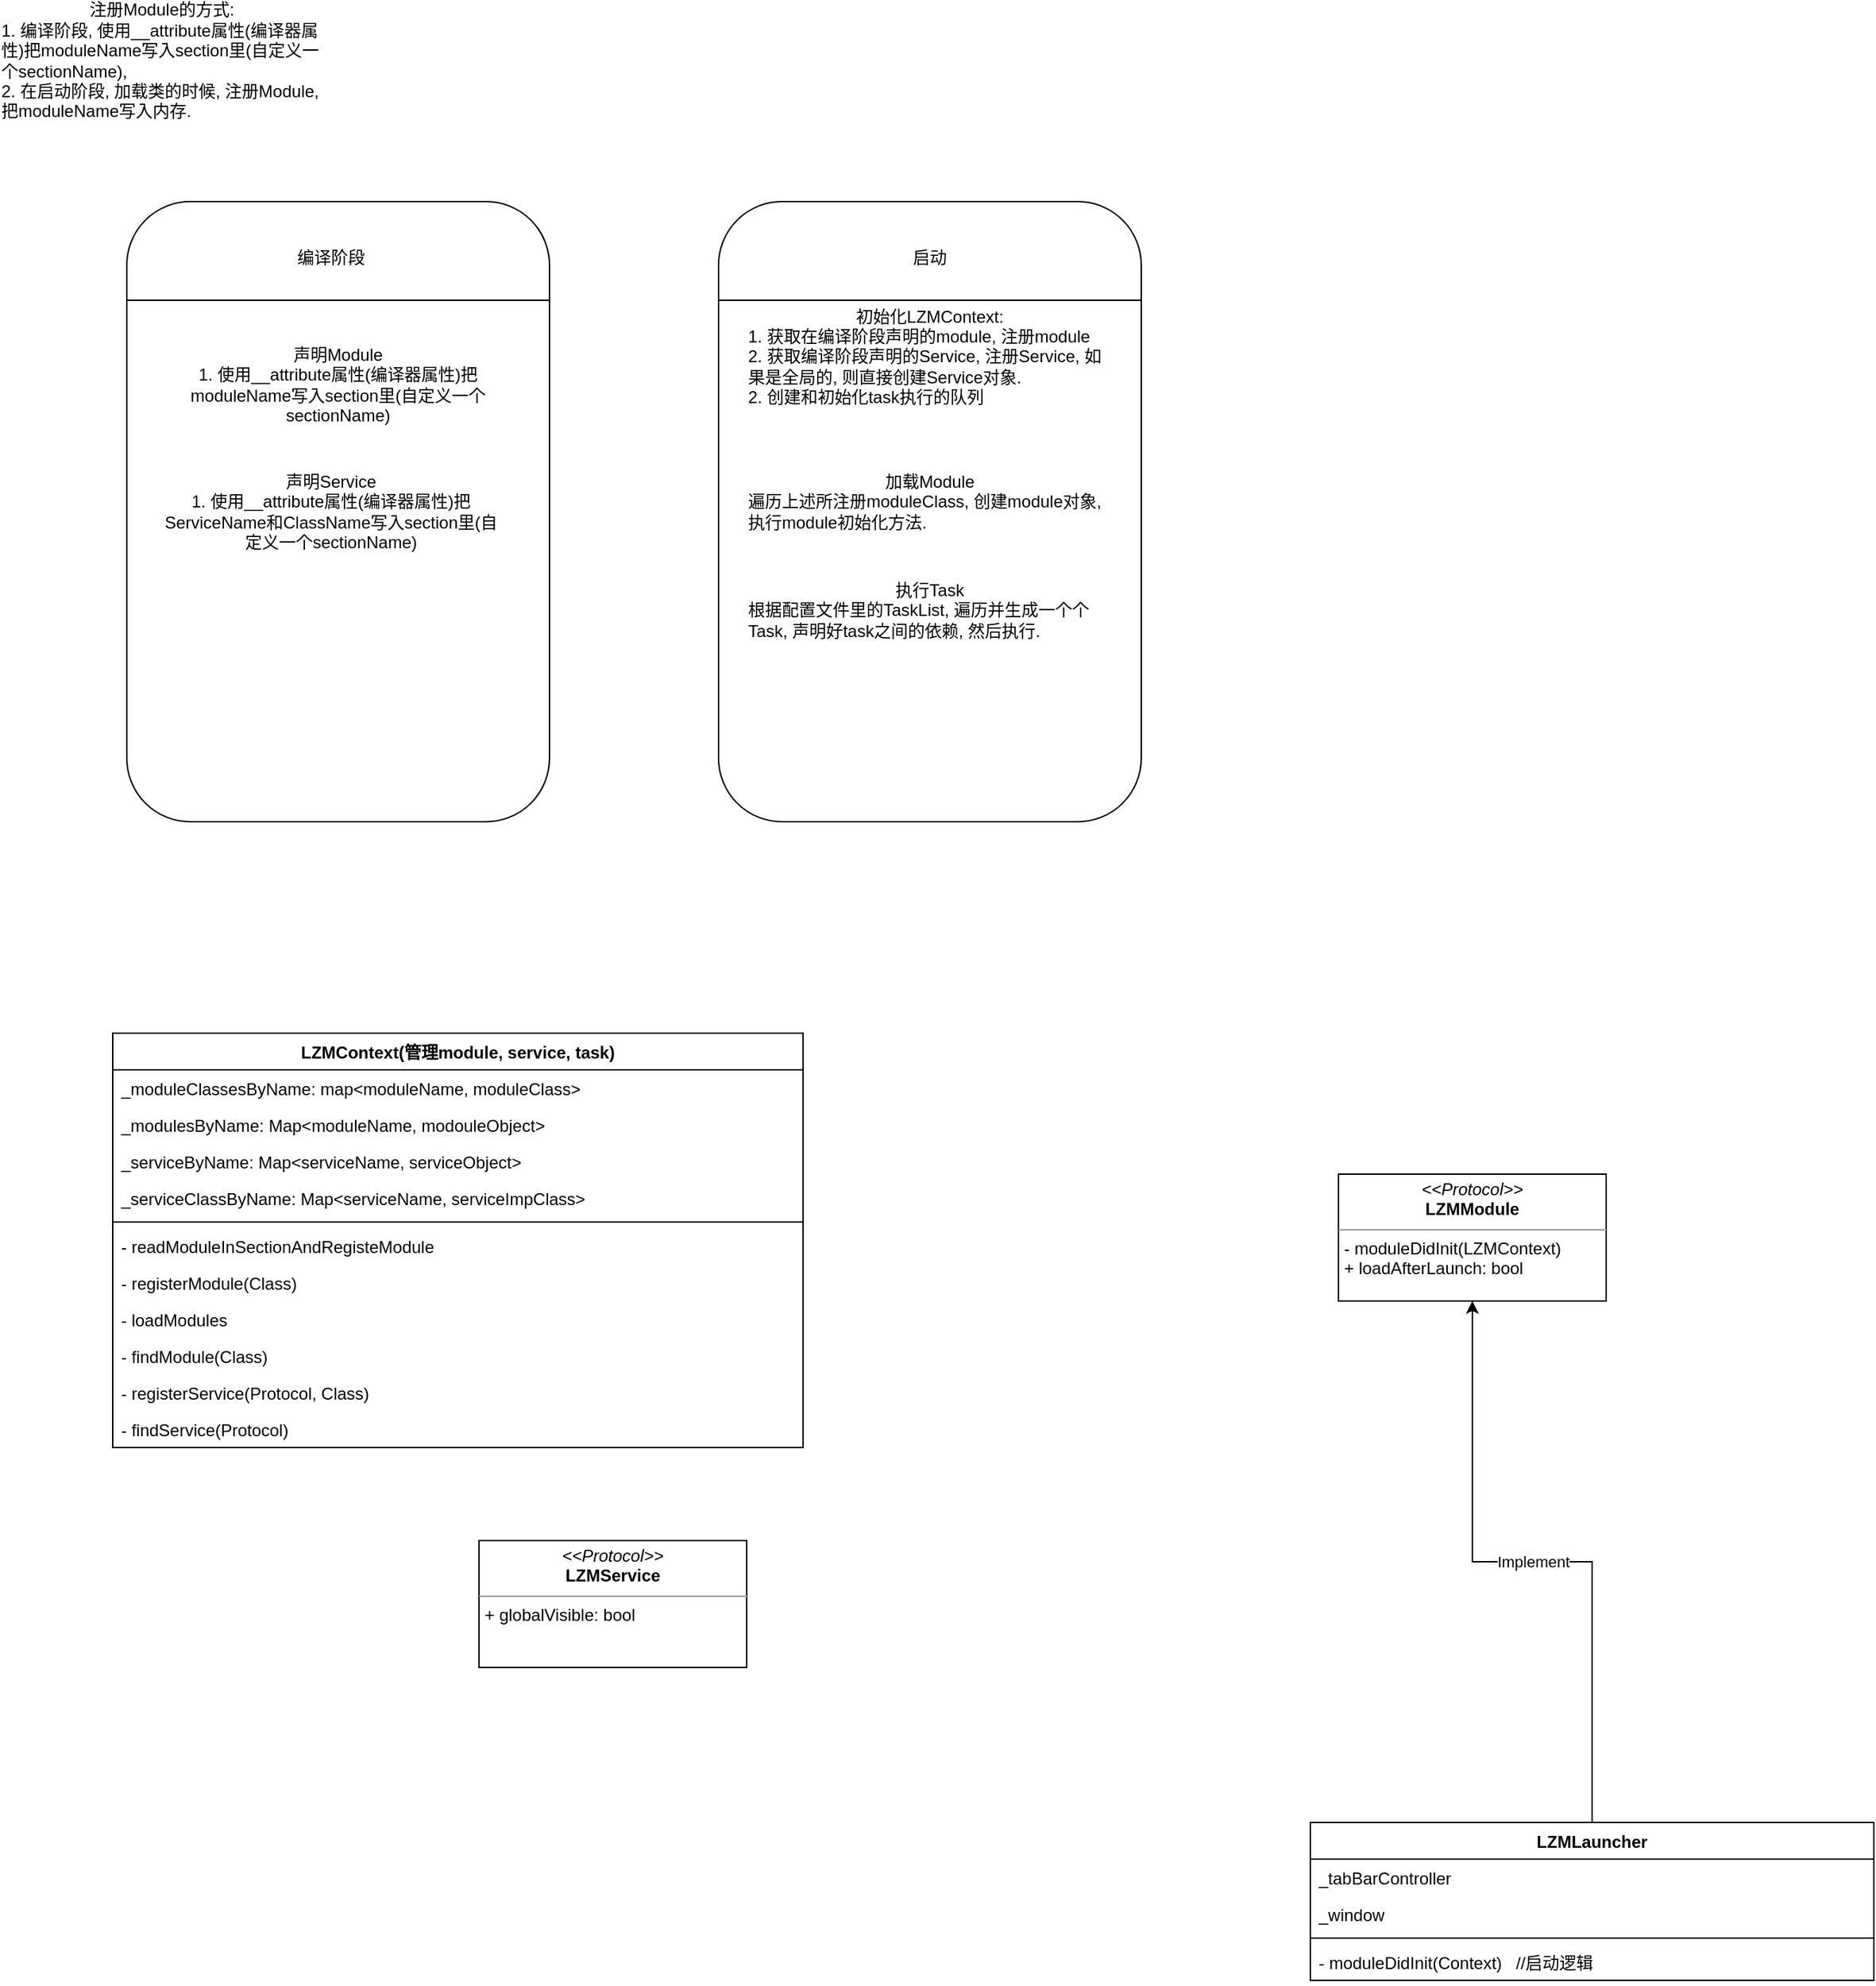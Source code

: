 <mxfile version="14.7.10" type="github">
  <diagram id="U8yK6cQryB4MRYCS27Vf" name="Page-1">
    <mxGraphModel dx="2063" dy="1010" grid="1" gridSize="10" guides="1" tooltips="1" connect="1" arrows="1" fold="1" page="1" pageScale="1" pageWidth="10000" pageHeight="10000" math="0" shadow="0">
      <root>
        <mxCell id="0" />
        <mxCell id="1" parent="0" />
        <mxCell id="AdRxEW4dZARf76ZbknjQ-5" value="LZMContext(管理module, service, task)" style="swimlane;fontStyle=1;align=center;verticalAlign=top;childLayout=stackLayout;horizontal=1;startSize=26;horizontalStack=0;resizeParent=1;resizeParentMax=0;resizeLast=0;collapsible=1;marginBottom=0;" parent="1" vertex="1">
          <mxGeometry x="240" y="1090" width="490" height="294" as="geometry" />
        </mxCell>
        <mxCell id="AdRxEW4dZARf76ZbknjQ-6" value="_moduleClassesByName: map&lt;moduleName, moduleClass&gt;" style="text;strokeColor=none;fillColor=none;align=left;verticalAlign=top;spacingLeft=4;spacingRight=4;overflow=hidden;rotatable=0;points=[[0,0.5],[1,0.5]];portConstraint=eastwest;" parent="AdRxEW4dZARf76ZbknjQ-5" vertex="1">
          <mxGeometry y="26" width="490" height="26" as="geometry" />
        </mxCell>
        <mxCell id="AdRxEW4dZARf76ZbknjQ-16" value="_modulesByName: Map&lt;moduleName, modouleObject&gt;" style="text;strokeColor=none;fillColor=none;align=left;verticalAlign=top;spacingLeft=4;spacingRight=4;overflow=hidden;rotatable=0;points=[[0,0.5],[1,0.5]];portConstraint=eastwest;" parent="AdRxEW4dZARf76ZbknjQ-5" vertex="1">
          <mxGeometry y="52" width="490" height="26" as="geometry" />
        </mxCell>
        <mxCell id="Q-jp-RgFeVscWHWHAW9i-17" value="_serviceByName: Map&lt;serviceName, serviceObject&gt;" style="text;strokeColor=none;fillColor=none;align=left;verticalAlign=top;spacingLeft=4;spacingRight=4;overflow=hidden;rotatable=0;points=[[0,0.5],[1,0.5]];portConstraint=eastwest;" vertex="1" parent="AdRxEW4dZARf76ZbknjQ-5">
          <mxGeometry y="78" width="490" height="26" as="geometry" />
        </mxCell>
        <mxCell id="Q-jp-RgFeVscWHWHAW9i-16" value="_serviceClassByName: Map&lt;serviceName, serviceImpClass&gt;" style="text;strokeColor=none;fillColor=none;align=left;verticalAlign=top;spacingLeft=4;spacingRight=4;overflow=hidden;rotatable=0;points=[[0,0.5],[1,0.5]];portConstraint=eastwest;" vertex="1" parent="AdRxEW4dZARf76ZbknjQ-5">
          <mxGeometry y="104" width="490" height="26" as="geometry" />
        </mxCell>
        <mxCell id="AdRxEW4dZARf76ZbknjQ-7" value="" style="line;strokeWidth=1;fillColor=none;align=left;verticalAlign=middle;spacingTop=-1;spacingLeft=3;spacingRight=3;rotatable=0;labelPosition=right;points=[];portConstraint=eastwest;" parent="AdRxEW4dZARf76ZbknjQ-5" vertex="1">
          <mxGeometry y="130" width="490" height="8" as="geometry" />
        </mxCell>
        <mxCell id="AdRxEW4dZARf76ZbknjQ-8" value="- readModuleInSectionAndRegisteModule" style="text;strokeColor=none;fillColor=none;align=left;verticalAlign=top;spacingLeft=4;spacingRight=4;overflow=hidden;rotatable=0;points=[[0,0.5],[1,0.5]];portConstraint=eastwest;" parent="AdRxEW4dZARf76ZbknjQ-5" vertex="1">
          <mxGeometry y="138" width="490" height="26" as="geometry" />
        </mxCell>
        <mxCell id="AdRxEW4dZARf76ZbknjQ-12" value="- registerModule(Class)" style="text;strokeColor=none;fillColor=none;align=left;verticalAlign=top;spacingLeft=4;spacingRight=4;overflow=hidden;rotatable=0;points=[[0,0.5],[1,0.5]];portConstraint=eastwest;" parent="AdRxEW4dZARf76ZbknjQ-5" vertex="1">
          <mxGeometry y="164" width="490" height="26" as="geometry" />
        </mxCell>
        <mxCell id="AdRxEW4dZARf76ZbknjQ-11" value="- loadModules" style="text;strokeColor=none;fillColor=none;align=left;verticalAlign=top;spacingLeft=4;spacingRight=4;overflow=hidden;rotatable=0;points=[[0,0.5],[1,0.5]];portConstraint=eastwest;" parent="AdRxEW4dZARf76ZbknjQ-5" vertex="1">
          <mxGeometry y="190" width="490" height="26" as="geometry" />
        </mxCell>
        <mxCell id="AdRxEW4dZARf76ZbknjQ-14" value="- findModule(Class)" style="text;strokeColor=none;fillColor=none;align=left;verticalAlign=top;spacingLeft=4;spacingRight=4;overflow=hidden;rotatable=0;points=[[0,0.5],[1,0.5]];portConstraint=eastwest;" parent="AdRxEW4dZARf76ZbknjQ-5" vertex="1">
          <mxGeometry y="216" width="490" height="26" as="geometry" />
        </mxCell>
        <mxCell id="Q-jp-RgFeVscWHWHAW9i-14" value="- registerService(Protocol, Class)" style="text;strokeColor=none;fillColor=none;align=left;verticalAlign=top;spacingLeft=4;spacingRight=4;overflow=hidden;rotatable=0;points=[[0,0.5],[1,0.5]];portConstraint=eastwest;movable=1;resizable=1;deletable=1;editable=1;connectable=1;" vertex="1" parent="AdRxEW4dZARf76ZbknjQ-5">
          <mxGeometry y="242" width="490" height="26" as="geometry" />
        </mxCell>
        <mxCell id="AdRxEW4dZARf76ZbknjQ-15" value="- findService(Protocol)" style="text;strokeColor=none;fillColor=none;align=left;verticalAlign=top;spacingLeft=4;spacingRight=4;overflow=hidden;rotatable=0;points=[[0,0.5],[1,0.5]];portConstraint=eastwest;movable=1;resizable=1;deletable=1;editable=1;connectable=1;" parent="AdRxEW4dZARf76ZbknjQ-5" vertex="1">
          <mxGeometry y="268" width="490" height="26" as="geometry" />
        </mxCell>
        <mxCell id="AdRxEW4dZARf76ZbknjQ-17" value="" style="rounded=1;whiteSpace=wrap;html=1;" parent="1" vertex="1">
          <mxGeometry x="670" y="500" width="300" height="440" as="geometry" />
        </mxCell>
        <mxCell id="AdRxEW4dZARf76ZbknjQ-18" value="" style="endArrow=none;html=1;" parent="1" source="AdRxEW4dZARf76ZbknjQ-17" edge="1">
          <mxGeometry width="50" height="50" relative="1" as="geometry">
            <mxPoint x="710" y="550" as="sourcePoint" />
            <mxPoint x="760" y="500" as="targetPoint" />
          </mxGeometry>
        </mxCell>
        <mxCell id="AdRxEW4dZARf76ZbknjQ-22" value="启动" style="text;html=1;strokeColor=none;fillColor=none;align=center;verticalAlign=middle;whiteSpace=wrap;rounded=0;" parent="1" vertex="1">
          <mxGeometry x="715" y="530" width="210" height="20" as="geometry" />
        </mxCell>
        <mxCell id="AdRxEW4dZARf76ZbknjQ-23" value="" style="rounded=1;whiteSpace=wrap;html=1;" parent="1" vertex="1">
          <mxGeometry x="250" y="500" width="300" height="440" as="geometry" />
        </mxCell>
        <mxCell id="AdRxEW4dZARf76ZbknjQ-24" value="" style="endArrow=none;html=1;" parent="1" source="AdRxEW4dZARf76ZbknjQ-23" edge="1">
          <mxGeometry width="50" height="50" relative="1" as="geometry">
            <mxPoint x="290" y="550" as="sourcePoint" />
            <mxPoint x="340" y="500" as="targetPoint" />
          </mxGeometry>
        </mxCell>
        <mxCell id="AdRxEW4dZARf76ZbknjQ-25" value="编译阶段" style="text;html=1;strokeColor=none;fillColor=none;align=center;verticalAlign=middle;whiteSpace=wrap;rounded=0;" parent="1" vertex="1">
          <mxGeometry x="290" y="530" width="210" height="20" as="geometry" />
        </mxCell>
        <mxCell id="Q-jp-RgFeVscWHWHAW9i-1" value="声明Module&lt;br&gt;1.&amp;nbsp;&lt;span style=&quot;text-align: left&quot;&gt;使用__attribute属性(编译器属性)把moduleName写入section里(自定义一个sectionName)&lt;/span&gt;" style="text;html=1;strokeColor=none;fillColor=none;align=center;verticalAlign=middle;whiteSpace=wrap;rounded=0;" vertex="1" parent="1">
          <mxGeometry x="275" y="620" width="250" height="20" as="geometry" />
        </mxCell>
        <mxCell id="Q-jp-RgFeVscWHWHAW9i-2" value="" style="endArrow=none;html=1;" edge="1" parent="1">
          <mxGeometry width="50" height="50" relative="1" as="geometry">
            <mxPoint x="250" y="570" as="sourcePoint" />
            <mxPoint x="550" y="570" as="targetPoint" />
          </mxGeometry>
        </mxCell>
        <mxCell id="Q-jp-RgFeVscWHWHAW9i-3" value="注册Module的方式:&lt;br&gt;&lt;div style=&quot;text-align: left&quot;&gt;&lt;span&gt;1. 编译阶段, 使用__attribute属性(编译器属性)把moduleName写入section里(自定义一个sectionName),&lt;/span&gt;&lt;/div&gt;&lt;div style=&quot;text-align: left&quot;&gt;&lt;span&gt;2. 在启动阶段, 加载类的时候, 注册Module, 把moduleName写入内存.&lt;/span&gt;&lt;/div&gt;" style="text;html=1;strokeColor=none;fillColor=none;align=center;verticalAlign=middle;whiteSpace=wrap;rounded=0;" vertex="1" parent="1">
          <mxGeometry x="160" y="390" width="230" height="20" as="geometry" />
        </mxCell>
        <mxCell id="Q-jp-RgFeVscWHWHAW9i-4" value="" style="endArrow=none;html=1;" edge="1" parent="1">
          <mxGeometry width="50" height="50" relative="1" as="geometry">
            <mxPoint x="670" y="570" as="sourcePoint" />
            <mxPoint x="970" y="570" as="targetPoint" />
          </mxGeometry>
        </mxCell>
        <mxCell id="Q-jp-RgFeVscWHWHAW9i-5" value="初始化LZMContext:&lt;br&gt;&lt;div style=&quot;text-align: left&quot;&gt;&lt;span&gt;1. 获取在编译阶段声明的module, 注册module&lt;/span&gt;&lt;/div&gt;&lt;div style=&quot;text-align: left&quot;&gt;&lt;span&gt;2. 获取编译阶段声明的Service, 注册Service, 如果是全局的, 则直接创建Service对象.&lt;/span&gt;&lt;/div&gt;&lt;div style=&quot;text-align: left&quot;&gt;&lt;span&gt;2. 创建和初始化task执行的队列&lt;/span&gt;&lt;/div&gt;" style="text;html=1;strokeColor=none;fillColor=none;align=center;verticalAlign=middle;whiteSpace=wrap;rounded=0;" vertex="1" parent="1">
          <mxGeometry x="690" y="600" width="260" height="20" as="geometry" />
        </mxCell>
        <mxCell id="Q-jp-RgFeVscWHWHAW9i-9" value="&lt;p style=&quot;margin: 0px ; margin-top: 4px ; text-align: center&quot;&gt;&lt;i&gt;&amp;lt;&amp;lt;Protocol&amp;gt;&amp;gt;&lt;/i&gt;&lt;br&gt;&lt;b&gt;LZMModule&lt;/b&gt;&lt;/p&gt;&lt;hr size=&quot;1&quot;&gt;&lt;p style=&quot;margin: 0px ; margin-left: 4px&quot;&gt;- moduleDidInit(LZMContext)&lt;br&gt;+ loadAfterLaunch: bool&lt;/p&gt;" style="verticalAlign=top;align=left;overflow=fill;fontSize=12;fontFamily=Helvetica;html=1;" vertex="1" parent="1">
          <mxGeometry x="1110" y="1190" width="190" height="90" as="geometry" />
        </mxCell>
        <mxCell id="Q-jp-RgFeVscWHWHAW9i-12" value="加载Module&lt;br&gt;&lt;div style=&quot;text-align: left&quot;&gt;遍历上述所注册moduleClass, 创建module对象, 执行module初始化方法.&lt;/div&gt;&lt;div style=&quot;text-align: left&quot;&gt;&lt;br&gt;&lt;/div&gt;" style="text;html=1;strokeColor=none;fillColor=none;align=center;verticalAlign=middle;whiteSpace=wrap;rounded=0;" vertex="1" parent="1">
          <mxGeometry x="690" y="710" width="260" height="20" as="geometry" />
        </mxCell>
        <mxCell id="Q-jp-RgFeVscWHWHAW9i-13" value="声明Service&lt;br&gt;1.&amp;nbsp;&lt;span style=&quot;text-align: left&quot;&gt;使用__attribute属性(编译器属性)把ServiceName和ClassName写入section里(自定义一个sectionName)&lt;/span&gt;" style="text;html=1;strokeColor=none;fillColor=none;align=center;verticalAlign=middle;whiteSpace=wrap;rounded=0;" vertex="1" parent="1">
          <mxGeometry x="270" y="710" width="250" height="20" as="geometry" />
        </mxCell>
        <mxCell id="Q-jp-RgFeVscWHWHAW9i-15" value="&lt;p style=&quot;margin: 0px ; margin-top: 4px ; text-align: center&quot;&gt;&lt;i&gt;&amp;lt;&amp;lt;Protocol&amp;gt;&amp;gt;&lt;/i&gt;&lt;br&gt;&lt;b&gt;LZMService&lt;/b&gt;&lt;/p&gt;&lt;hr size=&quot;1&quot;&gt;&lt;p style=&quot;margin: 0px ; margin-left: 4px&quot;&gt;+ globalVisible: bool&lt;/p&gt;" style="verticalAlign=top;align=left;overflow=fill;fontSize=12;fontFamily=Helvetica;html=1;" vertex="1" parent="1">
          <mxGeometry x="500" y="1450" width="190" height="90" as="geometry" />
        </mxCell>
        <mxCell id="Q-jp-RgFeVscWHWHAW9i-18" value="执行Task&lt;br&gt;&lt;div style=&quot;text-align: left&quot;&gt;根据配置文件里的TaskList, 遍历并生成一个个Task, 声明好task之间的依赖, 然后执行.&lt;/div&gt;" style="text;html=1;strokeColor=none;fillColor=none;align=center;verticalAlign=middle;whiteSpace=wrap;rounded=0;" vertex="1" parent="1">
          <mxGeometry x="690" y="780" width="260" height="20" as="geometry" />
        </mxCell>
        <mxCell id="Q-jp-RgFeVscWHWHAW9i-28" value="Implement" style="edgeStyle=orthogonalEdgeStyle;rounded=0;orthogonalLoop=1;jettySize=auto;html=1;entryX=0.5;entryY=1;entryDx=0;entryDy=0;" edge="1" parent="1" source="Q-jp-RgFeVscWHWHAW9i-23" target="Q-jp-RgFeVscWHWHAW9i-9">
          <mxGeometry relative="1" as="geometry" />
        </mxCell>
        <mxCell id="Q-jp-RgFeVscWHWHAW9i-23" value="LZMLauncher" style="swimlane;fontStyle=1;align=center;verticalAlign=top;childLayout=stackLayout;horizontal=1;startSize=26;horizontalStack=0;resizeParent=1;resizeParentMax=0;resizeLast=0;collapsible=1;marginBottom=0;" vertex="1" parent="1">
          <mxGeometry x="1090" y="1650" width="400" height="112" as="geometry" />
        </mxCell>
        <mxCell id="Q-jp-RgFeVscWHWHAW9i-24" value="_tabBarController" style="text;strokeColor=none;fillColor=none;align=left;verticalAlign=top;spacingLeft=4;spacingRight=4;overflow=hidden;rotatable=0;points=[[0,0.5],[1,0.5]];portConstraint=eastwest;" vertex="1" parent="Q-jp-RgFeVscWHWHAW9i-23">
          <mxGeometry y="26" width="400" height="26" as="geometry" />
        </mxCell>
        <mxCell id="Q-jp-RgFeVscWHWHAW9i-27" value="_window" style="text;strokeColor=none;fillColor=none;align=left;verticalAlign=top;spacingLeft=4;spacingRight=4;overflow=hidden;rotatable=0;points=[[0,0.5],[1,0.5]];portConstraint=eastwest;" vertex="1" parent="Q-jp-RgFeVscWHWHAW9i-23">
          <mxGeometry y="52" width="400" height="26" as="geometry" />
        </mxCell>
        <mxCell id="Q-jp-RgFeVscWHWHAW9i-25" value="" style="line;strokeWidth=1;fillColor=none;align=left;verticalAlign=middle;spacingTop=-1;spacingLeft=3;spacingRight=3;rotatable=0;labelPosition=right;points=[];portConstraint=eastwest;" vertex="1" parent="Q-jp-RgFeVscWHWHAW9i-23">
          <mxGeometry y="78" width="400" height="8" as="geometry" />
        </mxCell>
        <mxCell id="Q-jp-RgFeVscWHWHAW9i-26" value="- moduleDidInit(Context)   //启动逻辑" style="text;strokeColor=none;fillColor=none;align=left;verticalAlign=top;spacingLeft=4;spacingRight=4;overflow=hidden;rotatable=0;points=[[0,0.5],[1,0.5]];portConstraint=eastwest;" vertex="1" parent="Q-jp-RgFeVscWHWHAW9i-23">
          <mxGeometry y="86" width="400" height="26" as="geometry" />
        </mxCell>
      </root>
    </mxGraphModel>
  </diagram>
</mxfile>
